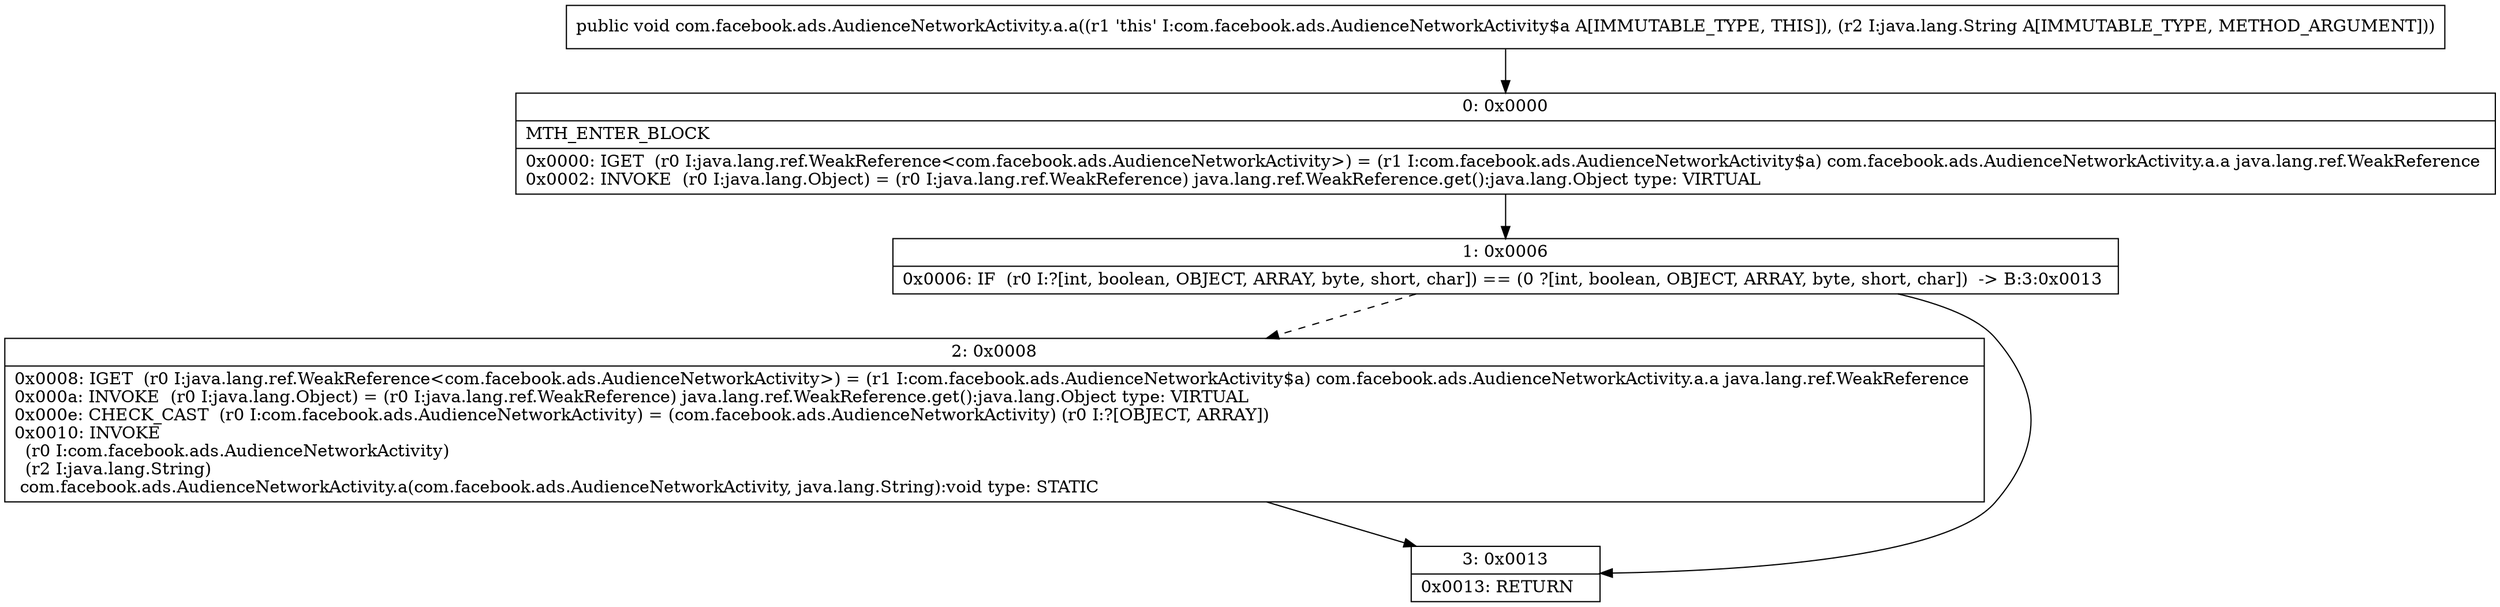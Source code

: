 digraph "CFG forcom.facebook.ads.AudienceNetworkActivity.a.a(Ljava\/lang\/String;)V" {
Node_0 [shape=record,label="{0\:\ 0x0000|MTH_ENTER_BLOCK\l|0x0000: IGET  (r0 I:java.lang.ref.WeakReference\<com.facebook.ads.AudienceNetworkActivity\>) = (r1 I:com.facebook.ads.AudienceNetworkActivity$a) com.facebook.ads.AudienceNetworkActivity.a.a java.lang.ref.WeakReference \l0x0002: INVOKE  (r0 I:java.lang.Object) = (r0 I:java.lang.ref.WeakReference) java.lang.ref.WeakReference.get():java.lang.Object type: VIRTUAL \l}"];
Node_1 [shape=record,label="{1\:\ 0x0006|0x0006: IF  (r0 I:?[int, boolean, OBJECT, ARRAY, byte, short, char]) == (0 ?[int, boolean, OBJECT, ARRAY, byte, short, char])  \-\> B:3:0x0013 \l}"];
Node_2 [shape=record,label="{2\:\ 0x0008|0x0008: IGET  (r0 I:java.lang.ref.WeakReference\<com.facebook.ads.AudienceNetworkActivity\>) = (r1 I:com.facebook.ads.AudienceNetworkActivity$a) com.facebook.ads.AudienceNetworkActivity.a.a java.lang.ref.WeakReference \l0x000a: INVOKE  (r0 I:java.lang.Object) = (r0 I:java.lang.ref.WeakReference) java.lang.ref.WeakReference.get():java.lang.Object type: VIRTUAL \l0x000e: CHECK_CAST  (r0 I:com.facebook.ads.AudienceNetworkActivity) = (com.facebook.ads.AudienceNetworkActivity) (r0 I:?[OBJECT, ARRAY]) \l0x0010: INVOKE  \l  (r0 I:com.facebook.ads.AudienceNetworkActivity)\l  (r2 I:java.lang.String)\l com.facebook.ads.AudienceNetworkActivity.a(com.facebook.ads.AudienceNetworkActivity, java.lang.String):void type: STATIC \l}"];
Node_3 [shape=record,label="{3\:\ 0x0013|0x0013: RETURN   \l}"];
MethodNode[shape=record,label="{public void com.facebook.ads.AudienceNetworkActivity.a.a((r1 'this' I:com.facebook.ads.AudienceNetworkActivity$a A[IMMUTABLE_TYPE, THIS]), (r2 I:java.lang.String A[IMMUTABLE_TYPE, METHOD_ARGUMENT])) }"];
MethodNode -> Node_0;
Node_0 -> Node_1;
Node_1 -> Node_2[style=dashed];
Node_1 -> Node_3;
Node_2 -> Node_3;
}

